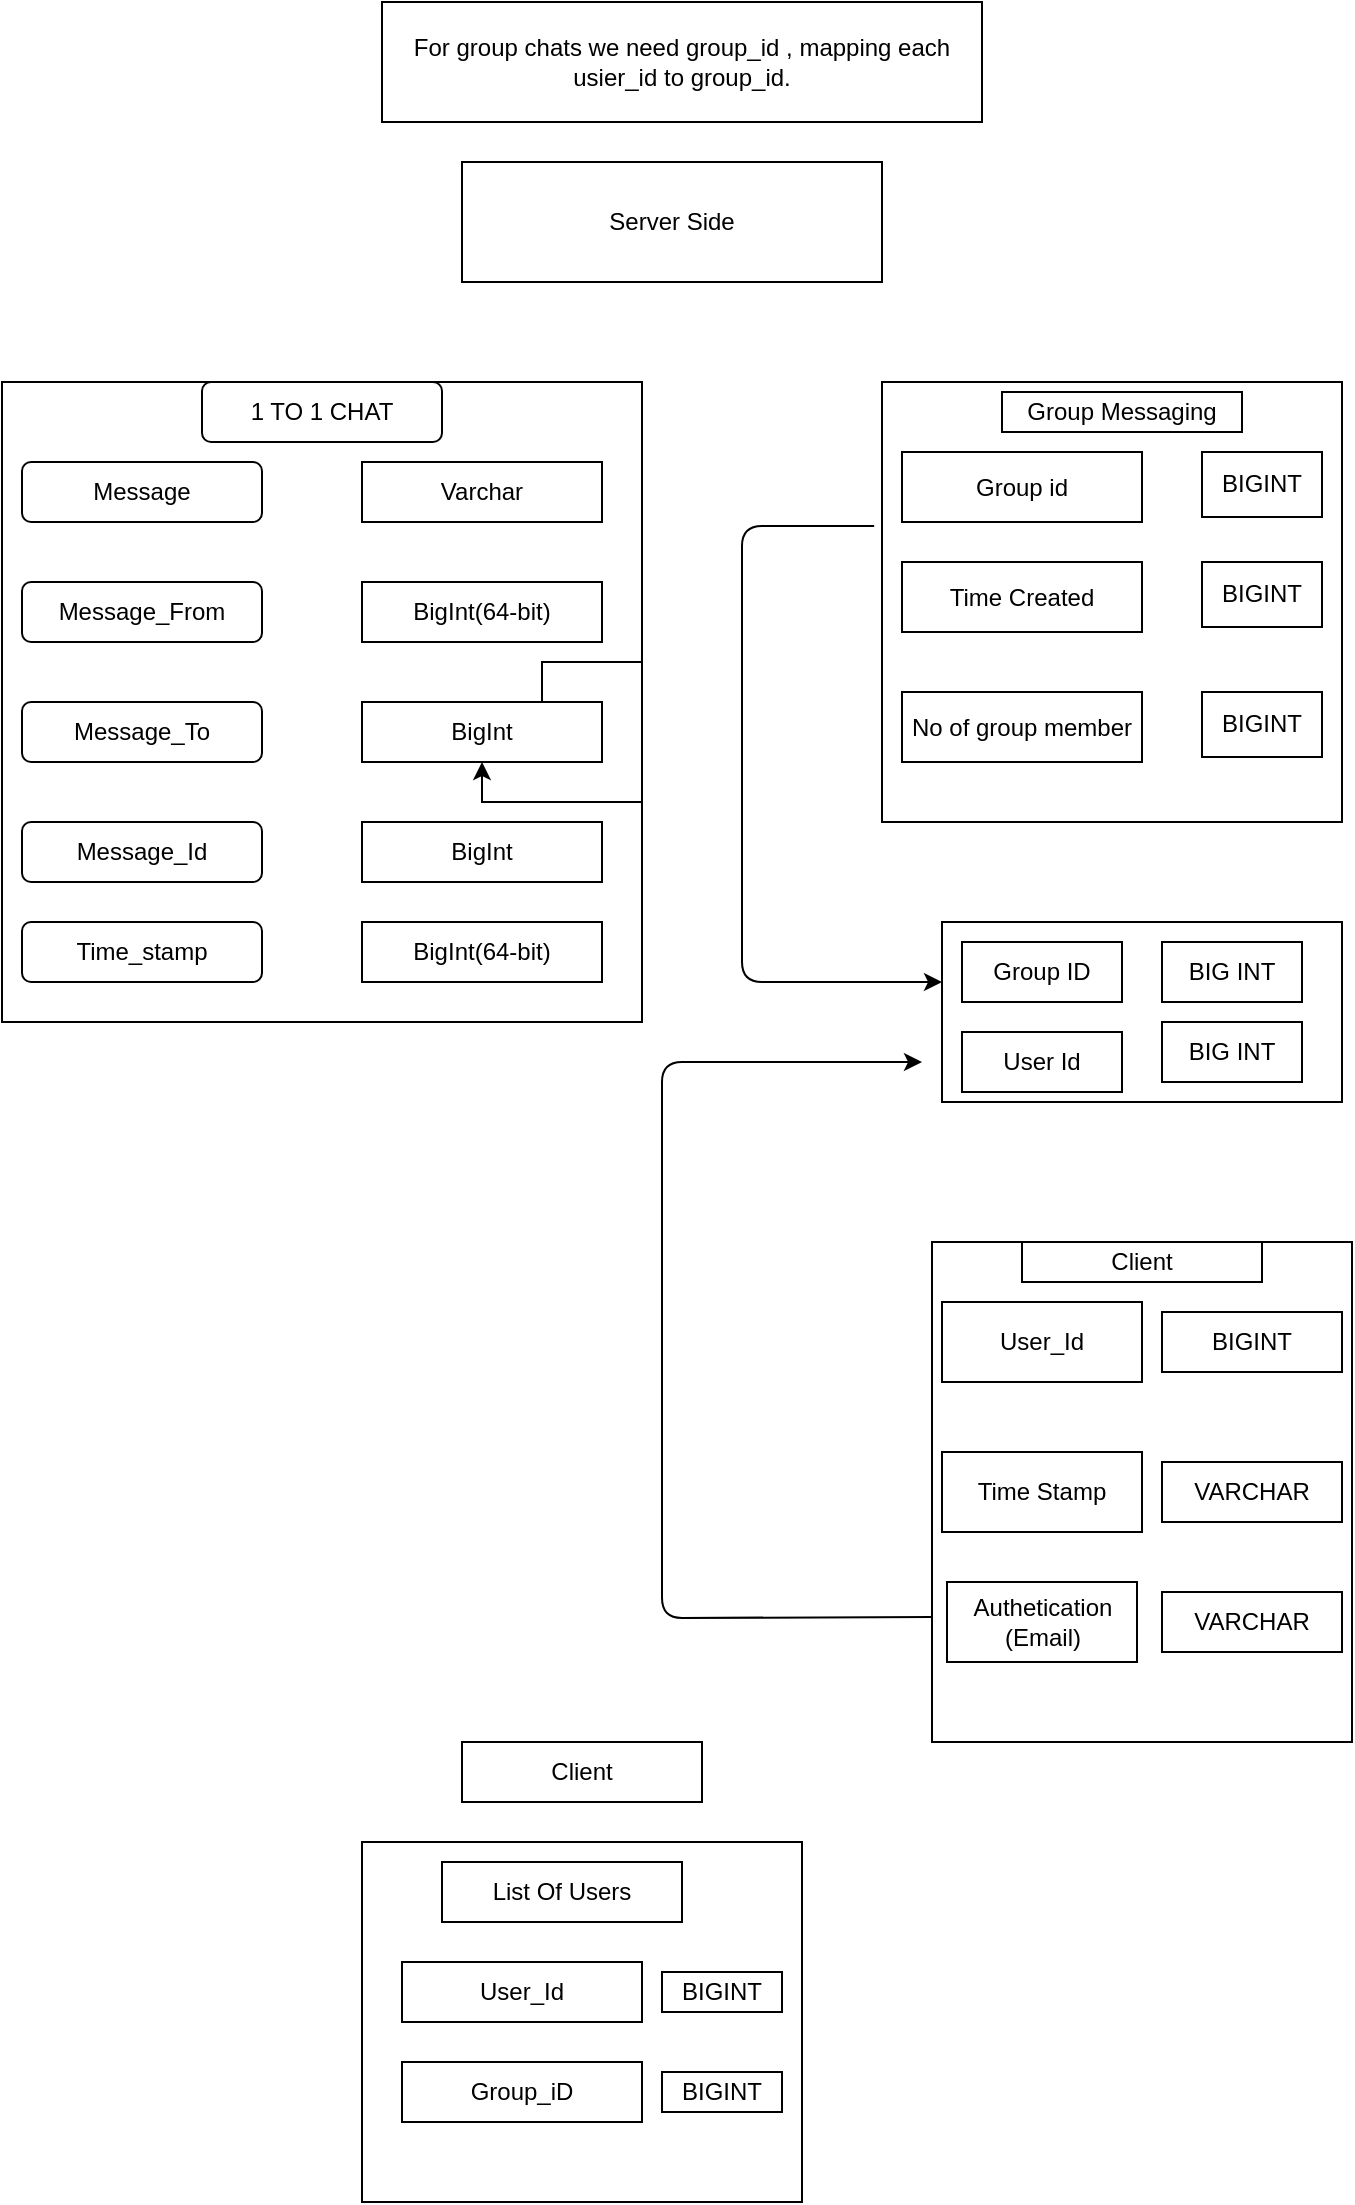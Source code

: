 <mxfile version="14.7.6" type="github">
  <diagram id="MqI81qCm6mwfX92G_5o7" name="Page-1">
    <mxGraphModel dx="798" dy="462" grid="1" gridSize="10" guides="1" tooltips="1" connect="1" arrows="1" fold="1" page="1" pageScale="1" pageWidth="827" pageHeight="1169" math="0" shadow="0">
      <root>
        <mxCell id="0" />
        <mxCell id="1" parent="0" />
        <mxCell id="Vt6wYl9N-vJ9xgdhq9Ds-1" value="&lt;span style=&quot;color: rgba(0 , 0 , 0 , 0) ; font-family: monospace ; font-size: 0px&quot;&gt;%3CmxGraphModel%3E%3Croot%3E%3CmxCell%20id%3D%220%22%2F%3E%3CmxCell%20id%3D%221%22%20parent%3D%220%22%2F%3E%3CmxCell%20id%3D%222%22%20value%3D%22Varchar%22%20style%3D%22rounded%3D0%3BwhiteSpace%3Dwrap%3Bhtml%3D1%3B%22%20vertex%3D%221%22%20parent%3D%221%22%3E%3CmxGeometry%20x%3D%22260%22%20y%3D%22270%22%20width%3D%22120%22%20height%3D%2230%22%20as%3D%22geometry%22%2F%3E%3C%2FmxCell%3E%3C%2Froot%3E%3C%2FmxGraphModel%3E&lt;/span&gt;" style="whiteSpace=wrap;html=1;aspect=fixed;" parent="1" vertex="1">
          <mxGeometry x="80" y="230" width="320" height="320" as="geometry" />
        </mxCell>
        <mxCell id="Vt6wYl9N-vJ9xgdhq9Ds-2" value="Message" style="rounded=1;whiteSpace=wrap;html=1;" parent="1" vertex="1">
          <mxGeometry x="90" y="270" width="120" height="30" as="geometry" />
        </mxCell>
        <mxCell id="Vt6wYl9N-vJ9xgdhq9Ds-3" value="Message_From" style="rounded=1;whiteSpace=wrap;html=1;" parent="1" vertex="1">
          <mxGeometry x="90" y="330" width="120" height="30" as="geometry" />
        </mxCell>
        <mxCell id="Vt6wYl9N-vJ9xgdhq9Ds-4" value="Message_To" style="rounded=1;whiteSpace=wrap;html=1;" parent="1" vertex="1">
          <mxGeometry x="90" y="390" width="120" height="30" as="geometry" />
        </mxCell>
        <mxCell id="Vt6wYl9N-vJ9xgdhq9Ds-5" value="Message_Id" style="rounded=1;whiteSpace=wrap;html=1;" parent="1" vertex="1">
          <mxGeometry x="90" y="450" width="120" height="30" as="geometry" />
        </mxCell>
        <mxCell id="Vt6wYl9N-vJ9xgdhq9Ds-6" value="Time_stamp" style="rounded=1;whiteSpace=wrap;html=1;" parent="1" vertex="1">
          <mxGeometry x="90" y="500" width="120" height="30" as="geometry" />
        </mxCell>
        <mxCell id="Vt6wYl9N-vJ9xgdhq9Ds-7" value="Varchar" style="rounded=0;whiteSpace=wrap;html=1;" parent="1" vertex="1">
          <mxGeometry x="260" y="270" width="120" height="30" as="geometry" />
        </mxCell>
        <mxCell id="Vt6wYl9N-vJ9xgdhq9Ds-10" value="BigInt(64-bit)" style="rounded=0;whiteSpace=wrap;html=1;" parent="1" vertex="1">
          <mxGeometry x="260" y="330" width="120" height="30" as="geometry" />
        </mxCell>
        <mxCell id="Vt6wYl9N-vJ9xgdhq9Ds-11" value="BigInt&lt;span style=&quot;color: rgba(0 , 0 , 0 , 0) ; font-family: monospace ; font-size: 0px&quot;&gt;%3CmxGraphModel%3E%3Croot%3E%3CmxCell%20id%3D%220%22%2F%3E%3CmxCell%20id%3D%221%22%20parent%3D%220%22%2F%3E%3CmxCell%20id%3D%222%22%20value%3D%22Varchar%22%20style%3D%22rounded%3D0%3BwhiteSpace%3Dwrap%3Bhtml%3D1%3B%22%20vertex%3D%221%22%20parent%3D%221%22%3E%3CmxGeometry%20x%3D%22260%22%20y%3D%22270%22%20width%3D%22120%22%20height%3D%2230%22%20as%3D%22geometry%22%2F%3E%3C%2FmxCell%3E%3C%2Froot%3E%3C%2FmxGraphModel%3E(64-BI&lt;/span&gt;" style="rounded=0;whiteSpace=wrap;html=1;" parent="1" vertex="1">
          <mxGeometry x="260" y="390" width="120" height="30" as="geometry" />
        </mxCell>
        <mxCell id="Vt6wYl9N-vJ9xgdhq9Ds-12" value="BigInt" style="rounded=0;whiteSpace=wrap;html=1;" parent="1" vertex="1">
          <mxGeometry x="260" y="450" width="120" height="30" as="geometry" />
        </mxCell>
        <mxCell id="Vt6wYl9N-vJ9xgdhq9Ds-13" value="BigInt(64-bit)" style="rounded=0;whiteSpace=wrap;html=1;" parent="1" vertex="1">
          <mxGeometry x="260" y="500" width="120" height="30" as="geometry" />
        </mxCell>
        <mxCell id="Vt6wYl9N-vJ9xgdhq9Ds-14" value="1 TO 1 CHAT" style="rounded=1;whiteSpace=wrap;html=1;" parent="1" vertex="1">
          <mxGeometry x="180" y="230" width="120" height="30" as="geometry" />
        </mxCell>
        <mxCell id="Vt6wYl9N-vJ9xgdhq9Ds-15" value="For group chats we need group_id , mapping each usier_id to group_id.&lt;br&gt;" style="rounded=0;whiteSpace=wrap;html=1;" parent="1" vertex="1">
          <mxGeometry x="270" y="40" width="300" height="60" as="geometry" />
        </mxCell>
        <mxCell id="NmMel21qsUaPyQSseA2x-1" value="" style="rounded=0;whiteSpace=wrap;html=1;" vertex="1" parent="1">
          <mxGeometry x="520" y="230" width="230" height="220" as="geometry" />
        </mxCell>
        <mxCell id="NmMel21qsUaPyQSseA2x-2" value="Message" style="rounded=0;whiteSpace=wrap;html=1;" vertex="1" parent="1">
          <mxGeometry x="530" y="265" width="120" height="35" as="geometry" />
        </mxCell>
        <mxCell id="NmMel21qsUaPyQSseA2x-3" value="Group id" style="rounded=0;whiteSpace=wrap;html=1;" vertex="1" parent="1">
          <mxGeometry x="530" y="265" width="120" height="35" as="geometry" />
        </mxCell>
        <mxCell id="NmMel21qsUaPyQSseA2x-4" value="Time Created" style="rounded=0;whiteSpace=wrap;html=1;" vertex="1" parent="1">
          <mxGeometry x="530" y="320" width="120" height="35" as="geometry" />
        </mxCell>
        <mxCell id="NmMel21qsUaPyQSseA2x-5" value="No of group member" style="rounded=0;whiteSpace=wrap;html=1;" vertex="1" parent="1">
          <mxGeometry x="530" y="385" width="120" height="35" as="geometry" />
        </mxCell>
        <mxCell id="NmMel21qsUaPyQSseA2x-6" value="Group Messaging" style="rounded=0;whiteSpace=wrap;html=1;" vertex="1" parent="1">
          <mxGeometry x="580" y="235" width="120" height="20" as="geometry" />
        </mxCell>
        <mxCell id="NmMel21qsUaPyQSseA2x-7" value="BIGINT" style="rounded=0;whiteSpace=wrap;html=1;" vertex="1" parent="1">
          <mxGeometry x="680" y="265" width="60" height="32.5" as="geometry" />
        </mxCell>
        <mxCell id="NmMel21qsUaPyQSseA2x-8" value="BIGINT" style="rounded=0;whiteSpace=wrap;html=1;" vertex="1" parent="1">
          <mxGeometry x="680" y="320" width="60" height="32.5" as="geometry" />
        </mxCell>
        <mxCell id="NmMel21qsUaPyQSseA2x-9" value="BIGINT" style="rounded=0;whiteSpace=wrap;html=1;" vertex="1" parent="1">
          <mxGeometry x="680" y="385" width="60" height="32.5" as="geometry" />
        </mxCell>
        <mxCell id="NmMel21qsUaPyQSseA2x-10" value="" style="endArrow=classic;html=1;exitX=-0.017;exitY=0.327;exitDx=0;exitDy=0;exitPerimeter=0;" edge="1" parent="1" source="NmMel21qsUaPyQSseA2x-1">
          <mxGeometry width="50" height="50" relative="1" as="geometry">
            <mxPoint x="460" y="308" as="sourcePoint" />
            <mxPoint x="550" y="530" as="targetPoint" />
            <Array as="points">
              <mxPoint x="450" y="302" />
              <mxPoint x="450" y="530" />
            </Array>
          </mxGeometry>
        </mxCell>
        <mxCell id="NmMel21qsUaPyQSseA2x-11" value="" style="rounded=0;whiteSpace=wrap;html=1;" vertex="1" parent="1">
          <mxGeometry x="550" y="500" width="200" height="90" as="geometry" />
        </mxCell>
        <mxCell id="NmMel21qsUaPyQSseA2x-12" value="Group ID" style="rounded=0;whiteSpace=wrap;html=1;" vertex="1" parent="1">
          <mxGeometry x="560" y="510" width="80" height="30" as="geometry" />
        </mxCell>
        <mxCell id="NmMel21qsUaPyQSseA2x-13" style="edgeStyle=orthogonalEdgeStyle;rounded=0;orthogonalLoop=1;jettySize=auto;html=1;exitX=0.75;exitY=0;exitDx=0;exitDy=0;" edge="1" parent="1" source="Vt6wYl9N-vJ9xgdhq9Ds-11" target="Vt6wYl9N-vJ9xgdhq9Ds-11">
          <mxGeometry relative="1" as="geometry" />
        </mxCell>
        <mxCell id="NmMel21qsUaPyQSseA2x-15" value="User Id" style="rounded=0;whiteSpace=wrap;html=1;" vertex="1" parent="1">
          <mxGeometry x="560" y="555" width="80" height="30" as="geometry" />
        </mxCell>
        <mxCell id="NmMel21qsUaPyQSseA2x-16" value="BIG INT" style="rounded=0;whiteSpace=wrap;html=1;" vertex="1" parent="1">
          <mxGeometry x="660" y="510" width="70" height="30" as="geometry" />
        </mxCell>
        <mxCell id="NmMel21qsUaPyQSseA2x-18" value="BIG INT" style="rounded=0;whiteSpace=wrap;html=1;" vertex="1" parent="1">
          <mxGeometry x="660" y="550" width="70" height="30" as="geometry" />
        </mxCell>
        <mxCell id="NmMel21qsUaPyQSseA2x-19" value="" style="rounded=0;whiteSpace=wrap;html=1;" vertex="1" parent="1">
          <mxGeometry x="545" y="660" width="210" height="250" as="geometry" />
        </mxCell>
        <mxCell id="NmMel21qsUaPyQSseA2x-20" value="User_Id" style="rounded=0;whiteSpace=wrap;html=1;" vertex="1" parent="1">
          <mxGeometry x="550" y="690" width="100" height="40" as="geometry" />
        </mxCell>
        <mxCell id="NmMel21qsUaPyQSseA2x-21" value="Time Stamp" style="rounded=0;whiteSpace=wrap;html=1;" vertex="1" parent="1">
          <mxGeometry x="550" y="765" width="100" height="40" as="geometry" />
        </mxCell>
        <mxCell id="NmMel21qsUaPyQSseA2x-22" value="Authetication&lt;br&gt;(Email)" style="rounded=0;whiteSpace=wrap;html=1;" vertex="1" parent="1">
          <mxGeometry x="552.5" y="830" width="95" height="40" as="geometry" />
        </mxCell>
        <mxCell id="NmMel21qsUaPyQSseA2x-23" value="BIGINT" style="rounded=0;whiteSpace=wrap;html=1;" vertex="1" parent="1">
          <mxGeometry x="660" y="695" width="90" height="30" as="geometry" />
        </mxCell>
        <mxCell id="NmMel21qsUaPyQSseA2x-25" value="VARCHAR" style="rounded=0;whiteSpace=wrap;html=1;" vertex="1" parent="1">
          <mxGeometry x="660" y="770" width="90" height="30" as="geometry" />
        </mxCell>
        <mxCell id="NmMel21qsUaPyQSseA2x-26" value="VARCHAR" style="rounded=0;whiteSpace=wrap;html=1;" vertex="1" parent="1">
          <mxGeometry x="660" y="835" width="90" height="30" as="geometry" />
        </mxCell>
        <mxCell id="NmMel21qsUaPyQSseA2x-27" value="" style="endArrow=classic;html=1;exitX=0;exitY=0.75;exitDx=0;exitDy=0;" edge="1" parent="1" source="NmMel21qsUaPyQSseA2x-19">
          <mxGeometry width="50" height="50" relative="1" as="geometry">
            <mxPoint x="410" y="835" as="sourcePoint" />
            <mxPoint x="540" y="570" as="targetPoint" />
            <Array as="points">
              <mxPoint x="410" y="848" />
              <mxPoint x="410" y="570" />
            </Array>
          </mxGeometry>
        </mxCell>
        <mxCell id="NmMel21qsUaPyQSseA2x-28" value="Client" style="rounded=0;whiteSpace=wrap;html=1;" vertex="1" parent="1">
          <mxGeometry x="590" y="660" width="120" height="20" as="geometry" />
        </mxCell>
        <mxCell id="NmMel21qsUaPyQSseA2x-29" value="Server Side" style="rounded=0;whiteSpace=wrap;html=1;" vertex="1" parent="1">
          <mxGeometry x="310" y="120" width="210" height="60" as="geometry" />
        </mxCell>
        <mxCell id="NmMel21qsUaPyQSseA2x-30" value="Client" style="rounded=0;whiteSpace=wrap;html=1;" vertex="1" parent="1">
          <mxGeometry x="310" y="910" width="120" height="30" as="geometry" />
        </mxCell>
        <mxCell id="NmMel21qsUaPyQSseA2x-31" value="" style="rounded=0;whiteSpace=wrap;html=1;" vertex="1" parent="1">
          <mxGeometry x="260" y="960" width="220" height="180" as="geometry" />
        </mxCell>
        <mxCell id="NmMel21qsUaPyQSseA2x-32" value="List Of Users" style="rounded=0;whiteSpace=wrap;html=1;" vertex="1" parent="1">
          <mxGeometry x="300" y="970" width="120" height="30" as="geometry" />
        </mxCell>
        <mxCell id="NmMel21qsUaPyQSseA2x-33" value="User_Id" style="rounded=0;whiteSpace=wrap;html=1;" vertex="1" parent="1">
          <mxGeometry x="280" y="1020" width="120" height="30" as="geometry" />
        </mxCell>
        <mxCell id="NmMel21qsUaPyQSseA2x-34" value="Group_iD" style="rounded=0;whiteSpace=wrap;html=1;" vertex="1" parent="1">
          <mxGeometry x="280" y="1070" width="120" height="30" as="geometry" />
        </mxCell>
        <mxCell id="NmMel21qsUaPyQSseA2x-35" value="BIGINT" style="rounded=0;whiteSpace=wrap;html=1;" vertex="1" parent="1">
          <mxGeometry x="410" y="1025" width="60" height="20" as="geometry" />
        </mxCell>
        <mxCell id="NmMel21qsUaPyQSseA2x-36" value="BIGINT" style="rounded=0;whiteSpace=wrap;html=1;" vertex="1" parent="1">
          <mxGeometry x="410" y="1075" width="60" height="20" as="geometry" />
        </mxCell>
      </root>
    </mxGraphModel>
  </diagram>
</mxfile>
